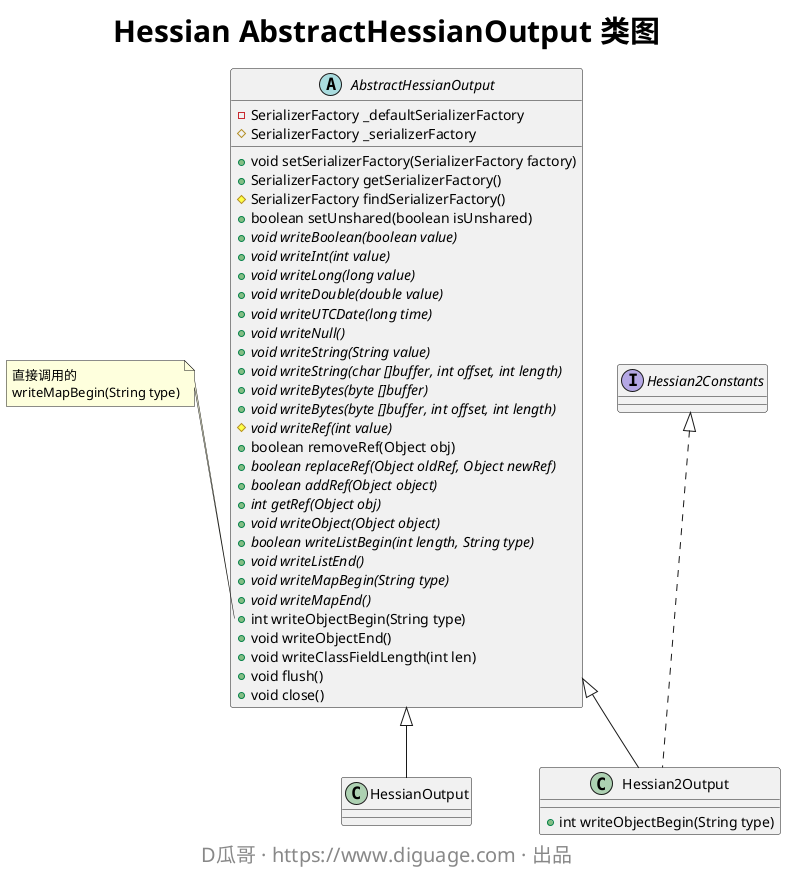 @startuml
skinparam titleFontSize 30
title **Hessian AbstractHessianOutput 类图**

abstract class AbstractHessianOutput {
  -SerializerFactory _defaultSerializerFactory
  #SerializerFactory _serializerFactory
  
  +void setSerializerFactory(SerializerFactory factory)
  +SerializerFactory getSerializerFactory()
  #SerializerFactory findSerializerFactory()
  +boolean setUnshared(boolean isUnshared)
  +{abstract} void writeBoolean(boolean value)
  +{abstract} void writeInt(int value)
  +{abstract} void writeLong(long value)
  +{abstract} void writeDouble(double value)
  +{abstract} void writeUTCDate(long time)
  +{abstract} void writeNull()
  +{abstract} void writeString(String value)
  +{abstract} void writeString(char []buffer, int offset, int length)
  +{abstract} void writeBytes(byte []buffer)
  +{abstract} void writeBytes(byte []buffer, int offset, int length)
  #{abstract} void writeRef(int value)
  +boolean removeRef(Object obj)
  +{abstract} boolean replaceRef(Object oldRef, Object newRef)
  +{abstract} boolean addRef(Object object)
  +{abstract} int getRef(Object obj)
  +{abstract} void writeObject(Object object)
  +{abstract} boolean writeListBegin(int length, String type)
  +{abstract} void writeListEnd()
  +{abstract} void writeMapBegin(String type)
  +{abstract} void writeMapEnd()
  +int writeObjectBegin(String type)
  +void writeObjectEnd()
  +void writeClassFieldLength(int len)
  +void flush()
  +void close()
}
note left of AbstractHessianOutput::writeObjectBegin
  直接调用的
  writeMapBegin(String type)
end note

class HessianOutput extends AbstractHessianOutput

class Hessian2Output extends AbstractHessianOutput implements Hessian2Constants {
  +int writeObjectBegin(String type)
}

skinparam footerFontSize 20
footer D瓜哥 · https://www.diguage.com · 出品
@enduml